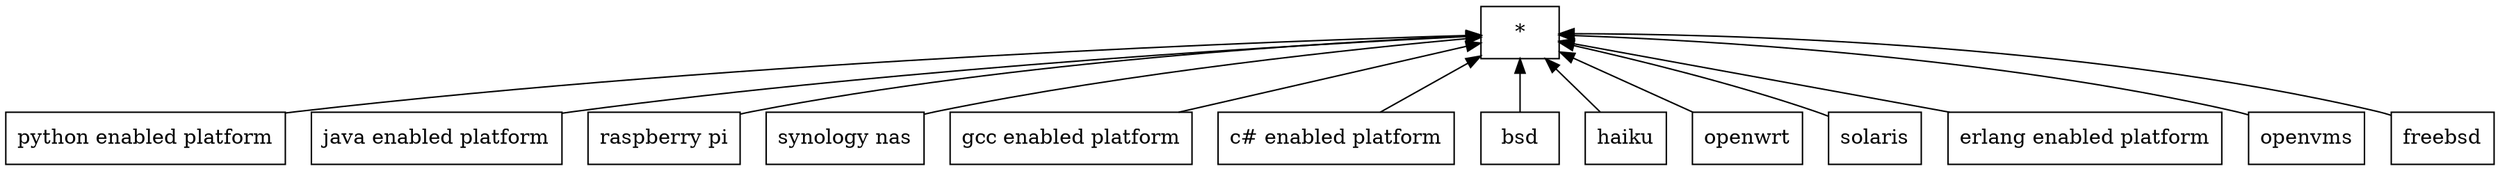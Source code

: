 digraph G { 
 rankdir=BT;
 subgraph ba { 
1 [shape=record,label="{*}"];
2 [shape=record,label="{python enabled platform}"];
3 [shape=record,label="{java enabled platform}"];
4 [shape=record,label="{raspberry pi}"];
5 [shape=record,label="{synology nas}"];
6 [shape=record,label="{gcc enabled platform}"];
7 [shape=record,label="{c# enabled platform}"];
8 [shape=record,label="{bsd}"];
9 [shape=record,label="{haiku}"];
10 [shape=record,label="{openwrt}"];
11 [shape=record,label="{solaris}"];
12 [shape=record,label="{erlang enabled platform}"];
13 [shape=record,label="{openvms}"];
14 [shape=record,label="{freebsd}"];
2 -> 1
3 -> 1
4 -> 1
5 -> 1
6 -> 1
7 -> 1
8 -> 1
9 -> 1
10 -> 1
11 -> 1
12 -> 1
13 -> 1
14 -> 1
}}